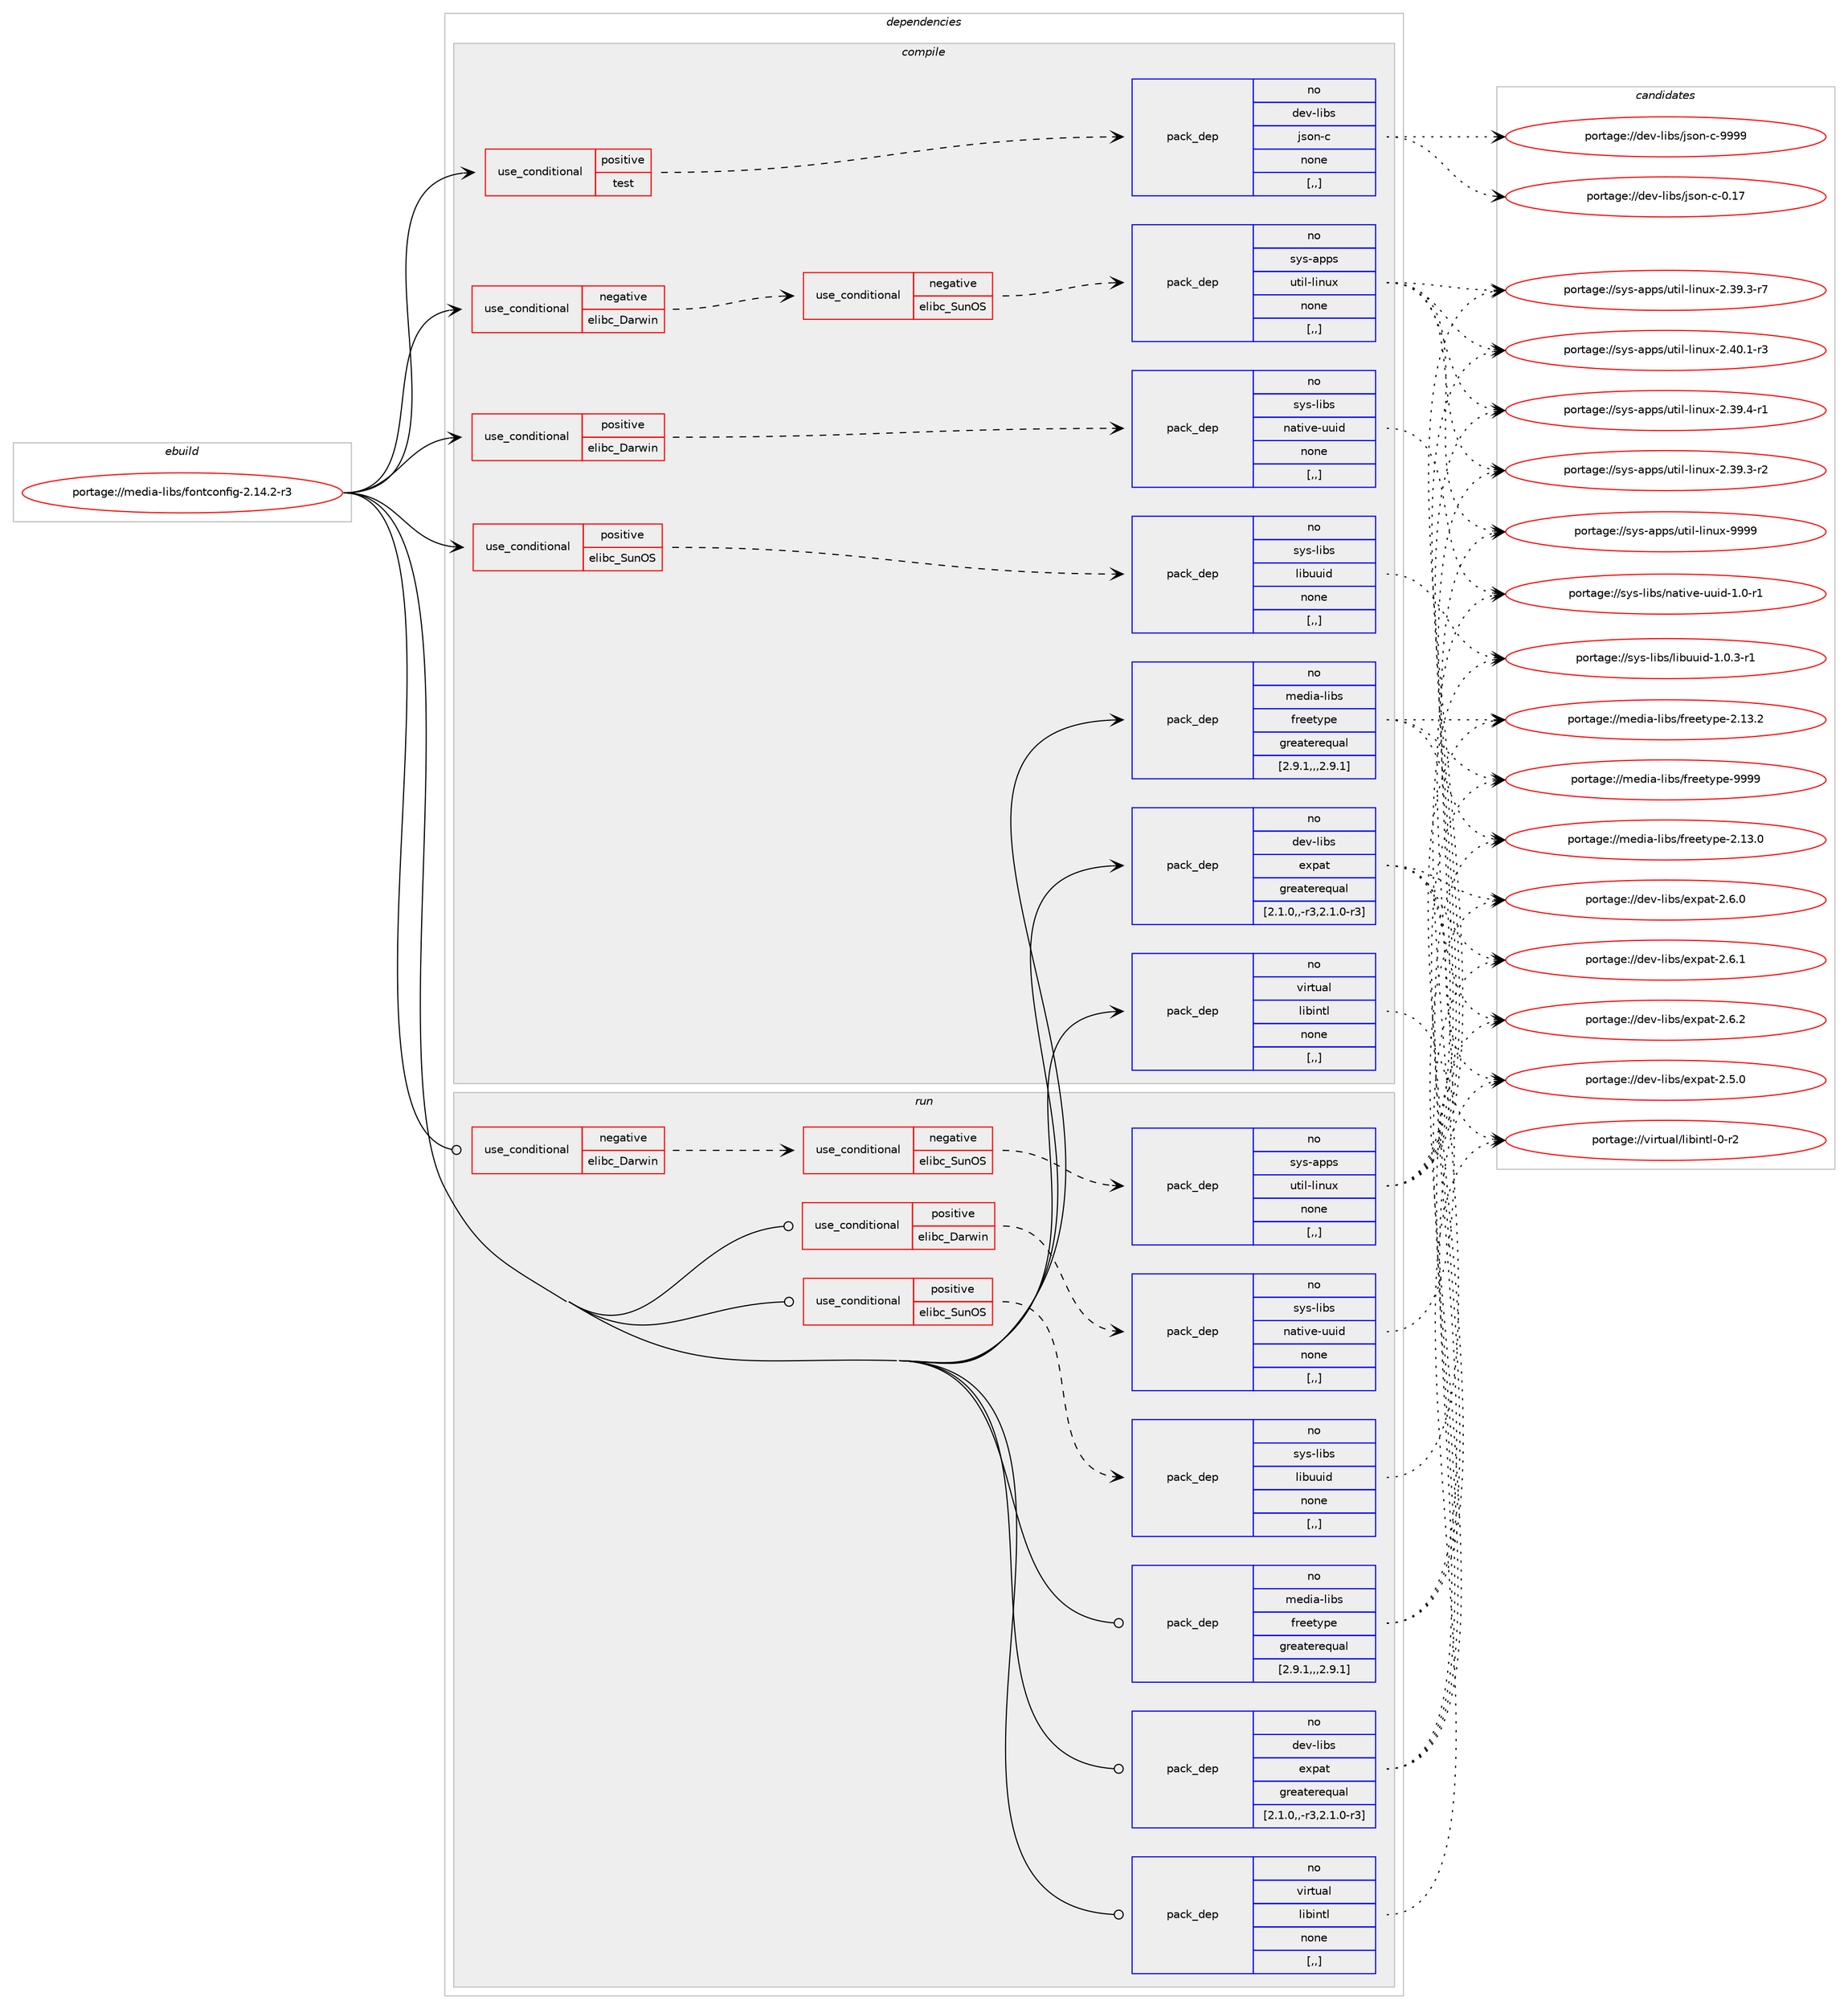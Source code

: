 digraph prolog {

# *************
# Graph options
# *************

newrank=true;
concentrate=true;
compound=true;
graph [rankdir=LR,fontname=Helvetica,fontsize=10,ranksep=1.5];#, ranksep=2.5, nodesep=0.2];
edge  [arrowhead=vee];
node  [fontname=Helvetica,fontsize=10];

# **********
# The ebuild
# **********

subgraph cluster_leftcol {
color=gray;
rank=same;
label=<<i>ebuild</i>>;
id [label="portage://media-libs/fontconfig-2.14.2-r3", color=red, width=4, href="../media-libs/fontconfig-2.14.2-r3.svg"];
}

# ****************
# The dependencies
# ****************

subgraph cluster_midcol {
color=gray;
label=<<i>dependencies</i>>;
subgraph cluster_compile {
fillcolor="#eeeeee";
style=filled;
label=<<i>compile</i>>;
subgraph cond73030 {
dependency290122 [label=<<TABLE BORDER="0" CELLBORDER="1" CELLSPACING="0" CELLPADDING="4"><TR><TD ROWSPAN="3" CELLPADDING="10">use_conditional</TD></TR><TR><TD>negative</TD></TR><TR><TD>elibc_Darwin</TD></TR></TABLE>>, shape=none, color=red];
subgraph cond73031 {
dependency290123 [label=<<TABLE BORDER="0" CELLBORDER="1" CELLSPACING="0" CELLPADDING="4"><TR><TD ROWSPAN="3" CELLPADDING="10">use_conditional</TD></TR><TR><TD>negative</TD></TR><TR><TD>elibc_SunOS</TD></TR></TABLE>>, shape=none, color=red];
subgraph pack214786 {
dependency290124 [label=<<TABLE BORDER="0" CELLBORDER="1" CELLSPACING="0" CELLPADDING="4" WIDTH="220"><TR><TD ROWSPAN="6" CELLPADDING="30">pack_dep</TD></TR><TR><TD WIDTH="110">no</TD></TR><TR><TD>sys-apps</TD></TR><TR><TD>util-linux</TD></TR><TR><TD>none</TD></TR><TR><TD>[,,]</TD></TR></TABLE>>, shape=none, color=blue];
}
dependency290123:e -> dependency290124:w [weight=20,style="dashed",arrowhead="vee"];
}
dependency290122:e -> dependency290123:w [weight=20,style="dashed",arrowhead="vee"];
}
id:e -> dependency290122:w [weight=20,style="solid",arrowhead="vee"];
subgraph cond73032 {
dependency290125 [label=<<TABLE BORDER="0" CELLBORDER="1" CELLSPACING="0" CELLPADDING="4"><TR><TD ROWSPAN="3" CELLPADDING="10">use_conditional</TD></TR><TR><TD>positive</TD></TR><TR><TD>elibc_Darwin</TD></TR></TABLE>>, shape=none, color=red];
subgraph pack214787 {
dependency290126 [label=<<TABLE BORDER="0" CELLBORDER="1" CELLSPACING="0" CELLPADDING="4" WIDTH="220"><TR><TD ROWSPAN="6" CELLPADDING="30">pack_dep</TD></TR><TR><TD WIDTH="110">no</TD></TR><TR><TD>sys-libs</TD></TR><TR><TD>native-uuid</TD></TR><TR><TD>none</TD></TR><TR><TD>[,,]</TD></TR></TABLE>>, shape=none, color=blue];
}
dependency290125:e -> dependency290126:w [weight=20,style="dashed",arrowhead="vee"];
}
id:e -> dependency290125:w [weight=20,style="solid",arrowhead="vee"];
subgraph cond73033 {
dependency290127 [label=<<TABLE BORDER="0" CELLBORDER="1" CELLSPACING="0" CELLPADDING="4"><TR><TD ROWSPAN="3" CELLPADDING="10">use_conditional</TD></TR><TR><TD>positive</TD></TR><TR><TD>elibc_SunOS</TD></TR></TABLE>>, shape=none, color=red];
subgraph pack214788 {
dependency290128 [label=<<TABLE BORDER="0" CELLBORDER="1" CELLSPACING="0" CELLPADDING="4" WIDTH="220"><TR><TD ROWSPAN="6" CELLPADDING="30">pack_dep</TD></TR><TR><TD WIDTH="110">no</TD></TR><TR><TD>sys-libs</TD></TR><TR><TD>libuuid</TD></TR><TR><TD>none</TD></TR><TR><TD>[,,]</TD></TR></TABLE>>, shape=none, color=blue];
}
dependency290127:e -> dependency290128:w [weight=20,style="dashed",arrowhead="vee"];
}
id:e -> dependency290127:w [weight=20,style="solid",arrowhead="vee"];
subgraph cond73034 {
dependency290129 [label=<<TABLE BORDER="0" CELLBORDER="1" CELLSPACING="0" CELLPADDING="4"><TR><TD ROWSPAN="3" CELLPADDING="10">use_conditional</TD></TR><TR><TD>positive</TD></TR><TR><TD>test</TD></TR></TABLE>>, shape=none, color=red];
subgraph pack214789 {
dependency290130 [label=<<TABLE BORDER="0" CELLBORDER="1" CELLSPACING="0" CELLPADDING="4" WIDTH="220"><TR><TD ROWSPAN="6" CELLPADDING="30">pack_dep</TD></TR><TR><TD WIDTH="110">no</TD></TR><TR><TD>dev-libs</TD></TR><TR><TD>json-c</TD></TR><TR><TD>none</TD></TR><TR><TD>[,,]</TD></TR></TABLE>>, shape=none, color=blue];
}
dependency290129:e -> dependency290130:w [weight=20,style="dashed",arrowhead="vee"];
}
id:e -> dependency290129:w [weight=20,style="solid",arrowhead="vee"];
subgraph pack214790 {
dependency290131 [label=<<TABLE BORDER="0" CELLBORDER="1" CELLSPACING="0" CELLPADDING="4" WIDTH="220"><TR><TD ROWSPAN="6" CELLPADDING="30">pack_dep</TD></TR><TR><TD WIDTH="110">no</TD></TR><TR><TD>dev-libs</TD></TR><TR><TD>expat</TD></TR><TR><TD>greaterequal</TD></TR><TR><TD>[2.1.0,,-r3,2.1.0-r3]</TD></TR></TABLE>>, shape=none, color=blue];
}
id:e -> dependency290131:w [weight=20,style="solid",arrowhead="vee"];
subgraph pack214791 {
dependency290132 [label=<<TABLE BORDER="0" CELLBORDER="1" CELLSPACING="0" CELLPADDING="4" WIDTH="220"><TR><TD ROWSPAN="6" CELLPADDING="30">pack_dep</TD></TR><TR><TD WIDTH="110">no</TD></TR><TR><TD>media-libs</TD></TR><TR><TD>freetype</TD></TR><TR><TD>greaterequal</TD></TR><TR><TD>[2.9.1,,,2.9.1]</TD></TR></TABLE>>, shape=none, color=blue];
}
id:e -> dependency290132:w [weight=20,style="solid",arrowhead="vee"];
subgraph pack214792 {
dependency290133 [label=<<TABLE BORDER="0" CELLBORDER="1" CELLSPACING="0" CELLPADDING="4" WIDTH="220"><TR><TD ROWSPAN="6" CELLPADDING="30">pack_dep</TD></TR><TR><TD WIDTH="110">no</TD></TR><TR><TD>virtual</TD></TR><TR><TD>libintl</TD></TR><TR><TD>none</TD></TR><TR><TD>[,,]</TD></TR></TABLE>>, shape=none, color=blue];
}
id:e -> dependency290133:w [weight=20,style="solid",arrowhead="vee"];
}
subgraph cluster_compileandrun {
fillcolor="#eeeeee";
style=filled;
label=<<i>compile and run</i>>;
}
subgraph cluster_run {
fillcolor="#eeeeee";
style=filled;
label=<<i>run</i>>;
subgraph cond73035 {
dependency290134 [label=<<TABLE BORDER="0" CELLBORDER="1" CELLSPACING="0" CELLPADDING="4"><TR><TD ROWSPAN="3" CELLPADDING="10">use_conditional</TD></TR><TR><TD>negative</TD></TR><TR><TD>elibc_Darwin</TD></TR></TABLE>>, shape=none, color=red];
subgraph cond73036 {
dependency290135 [label=<<TABLE BORDER="0" CELLBORDER="1" CELLSPACING="0" CELLPADDING="4"><TR><TD ROWSPAN="3" CELLPADDING="10">use_conditional</TD></TR><TR><TD>negative</TD></TR><TR><TD>elibc_SunOS</TD></TR></TABLE>>, shape=none, color=red];
subgraph pack214793 {
dependency290136 [label=<<TABLE BORDER="0" CELLBORDER="1" CELLSPACING="0" CELLPADDING="4" WIDTH="220"><TR><TD ROWSPAN="6" CELLPADDING="30">pack_dep</TD></TR><TR><TD WIDTH="110">no</TD></TR><TR><TD>sys-apps</TD></TR><TR><TD>util-linux</TD></TR><TR><TD>none</TD></TR><TR><TD>[,,]</TD></TR></TABLE>>, shape=none, color=blue];
}
dependency290135:e -> dependency290136:w [weight=20,style="dashed",arrowhead="vee"];
}
dependency290134:e -> dependency290135:w [weight=20,style="dashed",arrowhead="vee"];
}
id:e -> dependency290134:w [weight=20,style="solid",arrowhead="odot"];
subgraph cond73037 {
dependency290137 [label=<<TABLE BORDER="0" CELLBORDER="1" CELLSPACING="0" CELLPADDING="4"><TR><TD ROWSPAN="3" CELLPADDING="10">use_conditional</TD></TR><TR><TD>positive</TD></TR><TR><TD>elibc_Darwin</TD></TR></TABLE>>, shape=none, color=red];
subgraph pack214794 {
dependency290138 [label=<<TABLE BORDER="0" CELLBORDER="1" CELLSPACING="0" CELLPADDING="4" WIDTH="220"><TR><TD ROWSPAN="6" CELLPADDING="30">pack_dep</TD></TR><TR><TD WIDTH="110">no</TD></TR><TR><TD>sys-libs</TD></TR><TR><TD>native-uuid</TD></TR><TR><TD>none</TD></TR><TR><TD>[,,]</TD></TR></TABLE>>, shape=none, color=blue];
}
dependency290137:e -> dependency290138:w [weight=20,style="dashed",arrowhead="vee"];
}
id:e -> dependency290137:w [weight=20,style="solid",arrowhead="odot"];
subgraph cond73038 {
dependency290139 [label=<<TABLE BORDER="0" CELLBORDER="1" CELLSPACING="0" CELLPADDING="4"><TR><TD ROWSPAN="3" CELLPADDING="10">use_conditional</TD></TR><TR><TD>positive</TD></TR><TR><TD>elibc_SunOS</TD></TR></TABLE>>, shape=none, color=red];
subgraph pack214795 {
dependency290140 [label=<<TABLE BORDER="0" CELLBORDER="1" CELLSPACING="0" CELLPADDING="4" WIDTH="220"><TR><TD ROWSPAN="6" CELLPADDING="30">pack_dep</TD></TR><TR><TD WIDTH="110">no</TD></TR><TR><TD>sys-libs</TD></TR><TR><TD>libuuid</TD></TR><TR><TD>none</TD></TR><TR><TD>[,,]</TD></TR></TABLE>>, shape=none, color=blue];
}
dependency290139:e -> dependency290140:w [weight=20,style="dashed",arrowhead="vee"];
}
id:e -> dependency290139:w [weight=20,style="solid",arrowhead="odot"];
subgraph pack214796 {
dependency290141 [label=<<TABLE BORDER="0" CELLBORDER="1" CELLSPACING="0" CELLPADDING="4" WIDTH="220"><TR><TD ROWSPAN="6" CELLPADDING="30">pack_dep</TD></TR><TR><TD WIDTH="110">no</TD></TR><TR><TD>dev-libs</TD></TR><TR><TD>expat</TD></TR><TR><TD>greaterequal</TD></TR><TR><TD>[2.1.0,,-r3,2.1.0-r3]</TD></TR></TABLE>>, shape=none, color=blue];
}
id:e -> dependency290141:w [weight=20,style="solid",arrowhead="odot"];
subgraph pack214797 {
dependency290142 [label=<<TABLE BORDER="0" CELLBORDER="1" CELLSPACING="0" CELLPADDING="4" WIDTH="220"><TR><TD ROWSPAN="6" CELLPADDING="30">pack_dep</TD></TR><TR><TD WIDTH="110">no</TD></TR><TR><TD>media-libs</TD></TR><TR><TD>freetype</TD></TR><TR><TD>greaterequal</TD></TR><TR><TD>[2.9.1,,,2.9.1]</TD></TR></TABLE>>, shape=none, color=blue];
}
id:e -> dependency290142:w [weight=20,style="solid",arrowhead="odot"];
subgraph pack214798 {
dependency290143 [label=<<TABLE BORDER="0" CELLBORDER="1" CELLSPACING="0" CELLPADDING="4" WIDTH="220"><TR><TD ROWSPAN="6" CELLPADDING="30">pack_dep</TD></TR><TR><TD WIDTH="110">no</TD></TR><TR><TD>virtual</TD></TR><TR><TD>libintl</TD></TR><TR><TD>none</TD></TR><TR><TD>[,,]</TD></TR></TABLE>>, shape=none, color=blue];
}
id:e -> dependency290143:w [weight=20,style="solid",arrowhead="odot"];
}
}

# **************
# The candidates
# **************

subgraph cluster_choices {
rank=same;
color=gray;
label=<<i>candidates</i>>;

subgraph choice214786 {
color=black;
nodesep=1;
choice11512111545971121121154711711610510845108105110117120455046515746514511450 [label="portage://sys-apps/util-linux-2.39.3-r2", color=red, width=4,href="../sys-apps/util-linux-2.39.3-r2.svg"];
choice11512111545971121121154711711610510845108105110117120455046515746514511455 [label="portage://sys-apps/util-linux-2.39.3-r7", color=red, width=4,href="../sys-apps/util-linux-2.39.3-r7.svg"];
choice11512111545971121121154711711610510845108105110117120455046515746524511449 [label="portage://sys-apps/util-linux-2.39.4-r1", color=red, width=4,href="../sys-apps/util-linux-2.39.4-r1.svg"];
choice11512111545971121121154711711610510845108105110117120455046524846494511451 [label="portage://sys-apps/util-linux-2.40.1-r3", color=red, width=4,href="../sys-apps/util-linux-2.40.1-r3.svg"];
choice115121115459711211211547117116105108451081051101171204557575757 [label="portage://sys-apps/util-linux-9999", color=red, width=4,href="../sys-apps/util-linux-9999.svg"];
dependency290124:e -> choice11512111545971121121154711711610510845108105110117120455046515746514511450:w [style=dotted,weight="100"];
dependency290124:e -> choice11512111545971121121154711711610510845108105110117120455046515746514511455:w [style=dotted,weight="100"];
dependency290124:e -> choice11512111545971121121154711711610510845108105110117120455046515746524511449:w [style=dotted,weight="100"];
dependency290124:e -> choice11512111545971121121154711711610510845108105110117120455046524846494511451:w [style=dotted,weight="100"];
dependency290124:e -> choice115121115459711211211547117116105108451081051101171204557575757:w [style=dotted,weight="100"];
}
subgraph choice214787 {
color=black;
nodesep=1;
choice1151211154510810598115471109711610511810145117117105100454946484511449 [label="portage://sys-libs/native-uuid-1.0-r1", color=red, width=4,href="../sys-libs/native-uuid-1.0-r1.svg"];
dependency290126:e -> choice1151211154510810598115471109711610511810145117117105100454946484511449:w [style=dotted,weight="100"];
}
subgraph choice214788 {
color=black;
nodesep=1;
choice115121115451081059811547108105981171171051004549464846514511449 [label="portage://sys-libs/libuuid-1.0.3-r1", color=red, width=4,href="../sys-libs/libuuid-1.0.3-r1.svg"];
dependency290128:e -> choice115121115451081059811547108105981171171051004549464846514511449:w [style=dotted,weight="100"];
}
subgraph choice214789 {
color=black;
nodesep=1;
choice10010111845108105981154710611511111045994548464955 [label="portage://dev-libs/json-c-0.17", color=red, width=4,href="../dev-libs/json-c-0.17.svg"];
choice10010111845108105981154710611511111045994557575757 [label="portage://dev-libs/json-c-9999", color=red, width=4,href="../dev-libs/json-c-9999.svg"];
dependency290130:e -> choice10010111845108105981154710611511111045994548464955:w [style=dotted,weight="100"];
dependency290130:e -> choice10010111845108105981154710611511111045994557575757:w [style=dotted,weight="100"];
}
subgraph choice214790 {
color=black;
nodesep=1;
choice10010111845108105981154710112011297116455046534648 [label="portage://dev-libs/expat-2.5.0", color=red, width=4,href="../dev-libs/expat-2.5.0.svg"];
choice10010111845108105981154710112011297116455046544648 [label="portage://dev-libs/expat-2.6.0", color=red, width=4,href="../dev-libs/expat-2.6.0.svg"];
choice10010111845108105981154710112011297116455046544649 [label="portage://dev-libs/expat-2.6.1", color=red, width=4,href="../dev-libs/expat-2.6.1.svg"];
choice10010111845108105981154710112011297116455046544650 [label="portage://dev-libs/expat-2.6.2", color=red, width=4,href="../dev-libs/expat-2.6.2.svg"];
dependency290131:e -> choice10010111845108105981154710112011297116455046534648:w [style=dotted,weight="100"];
dependency290131:e -> choice10010111845108105981154710112011297116455046544648:w [style=dotted,weight="100"];
dependency290131:e -> choice10010111845108105981154710112011297116455046544649:w [style=dotted,weight="100"];
dependency290131:e -> choice10010111845108105981154710112011297116455046544650:w [style=dotted,weight="100"];
}
subgraph choice214791 {
color=black;
nodesep=1;
choice1091011001059745108105981154710211410110111612111210145504649514648 [label="portage://media-libs/freetype-2.13.0", color=red, width=4,href="../media-libs/freetype-2.13.0.svg"];
choice1091011001059745108105981154710211410110111612111210145504649514650 [label="portage://media-libs/freetype-2.13.2", color=red, width=4,href="../media-libs/freetype-2.13.2.svg"];
choice109101100105974510810598115471021141011011161211121014557575757 [label="portage://media-libs/freetype-9999", color=red, width=4,href="../media-libs/freetype-9999.svg"];
dependency290132:e -> choice1091011001059745108105981154710211410110111612111210145504649514648:w [style=dotted,weight="100"];
dependency290132:e -> choice1091011001059745108105981154710211410110111612111210145504649514650:w [style=dotted,weight="100"];
dependency290132:e -> choice109101100105974510810598115471021141011011161211121014557575757:w [style=dotted,weight="100"];
}
subgraph choice214792 {
color=black;
nodesep=1;
choice11810511411611797108471081059810511011610845484511450 [label="portage://virtual/libintl-0-r2", color=red, width=4,href="../virtual/libintl-0-r2.svg"];
dependency290133:e -> choice11810511411611797108471081059810511011610845484511450:w [style=dotted,weight="100"];
}
subgraph choice214793 {
color=black;
nodesep=1;
choice11512111545971121121154711711610510845108105110117120455046515746514511450 [label="portage://sys-apps/util-linux-2.39.3-r2", color=red, width=4,href="../sys-apps/util-linux-2.39.3-r2.svg"];
choice11512111545971121121154711711610510845108105110117120455046515746514511455 [label="portage://sys-apps/util-linux-2.39.3-r7", color=red, width=4,href="../sys-apps/util-linux-2.39.3-r7.svg"];
choice11512111545971121121154711711610510845108105110117120455046515746524511449 [label="portage://sys-apps/util-linux-2.39.4-r1", color=red, width=4,href="../sys-apps/util-linux-2.39.4-r1.svg"];
choice11512111545971121121154711711610510845108105110117120455046524846494511451 [label="portage://sys-apps/util-linux-2.40.1-r3", color=red, width=4,href="../sys-apps/util-linux-2.40.1-r3.svg"];
choice115121115459711211211547117116105108451081051101171204557575757 [label="portage://sys-apps/util-linux-9999", color=red, width=4,href="../sys-apps/util-linux-9999.svg"];
dependency290136:e -> choice11512111545971121121154711711610510845108105110117120455046515746514511450:w [style=dotted,weight="100"];
dependency290136:e -> choice11512111545971121121154711711610510845108105110117120455046515746514511455:w [style=dotted,weight="100"];
dependency290136:e -> choice11512111545971121121154711711610510845108105110117120455046515746524511449:w [style=dotted,weight="100"];
dependency290136:e -> choice11512111545971121121154711711610510845108105110117120455046524846494511451:w [style=dotted,weight="100"];
dependency290136:e -> choice115121115459711211211547117116105108451081051101171204557575757:w [style=dotted,weight="100"];
}
subgraph choice214794 {
color=black;
nodesep=1;
choice1151211154510810598115471109711610511810145117117105100454946484511449 [label="portage://sys-libs/native-uuid-1.0-r1", color=red, width=4,href="../sys-libs/native-uuid-1.0-r1.svg"];
dependency290138:e -> choice1151211154510810598115471109711610511810145117117105100454946484511449:w [style=dotted,weight="100"];
}
subgraph choice214795 {
color=black;
nodesep=1;
choice115121115451081059811547108105981171171051004549464846514511449 [label="portage://sys-libs/libuuid-1.0.3-r1", color=red, width=4,href="../sys-libs/libuuid-1.0.3-r1.svg"];
dependency290140:e -> choice115121115451081059811547108105981171171051004549464846514511449:w [style=dotted,weight="100"];
}
subgraph choice214796 {
color=black;
nodesep=1;
choice10010111845108105981154710112011297116455046534648 [label="portage://dev-libs/expat-2.5.0", color=red, width=4,href="../dev-libs/expat-2.5.0.svg"];
choice10010111845108105981154710112011297116455046544648 [label="portage://dev-libs/expat-2.6.0", color=red, width=4,href="../dev-libs/expat-2.6.0.svg"];
choice10010111845108105981154710112011297116455046544649 [label="portage://dev-libs/expat-2.6.1", color=red, width=4,href="../dev-libs/expat-2.6.1.svg"];
choice10010111845108105981154710112011297116455046544650 [label="portage://dev-libs/expat-2.6.2", color=red, width=4,href="../dev-libs/expat-2.6.2.svg"];
dependency290141:e -> choice10010111845108105981154710112011297116455046534648:w [style=dotted,weight="100"];
dependency290141:e -> choice10010111845108105981154710112011297116455046544648:w [style=dotted,weight="100"];
dependency290141:e -> choice10010111845108105981154710112011297116455046544649:w [style=dotted,weight="100"];
dependency290141:e -> choice10010111845108105981154710112011297116455046544650:w [style=dotted,weight="100"];
}
subgraph choice214797 {
color=black;
nodesep=1;
choice1091011001059745108105981154710211410110111612111210145504649514648 [label="portage://media-libs/freetype-2.13.0", color=red, width=4,href="../media-libs/freetype-2.13.0.svg"];
choice1091011001059745108105981154710211410110111612111210145504649514650 [label="portage://media-libs/freetype-2.13.2", color=red, width=4,href="../media-libs/freetype-2.13.2.svg"];
choice109101100105974510810598115471021141011011161211121014557575757 [label="portage://media-libs/freetype-9999", color=red, width=4,href="../media-libs/freetype-9999.svg"];
dependency290142:e -> choice1091011001059745108105981154710211410110111612111210145504649514648:w [style=dotted,weight="100"];
dependency290142:e -> choice1091011001059745108105981154710211410110111612111210145504649514650:w [style=dotted,weight="100"];
dependency290142:e -> choice109101100105974510810598115471021141011011161211121014557575757:w [style=dotted,weight="100"];
}
subgraph choice214798 {
color=black;
nodesep=1;
choice11810511411611797108471081059810511011610845484511450 [label="portage://virtual/libintl-0-r2", color=red, width=4,href="../virtual/libintl-0-r2.svg"];
dependency290143:e -> choice11810511411611797108471081059810511011610845484511450:w [style=dotted,weight="100"];
}
}

}
